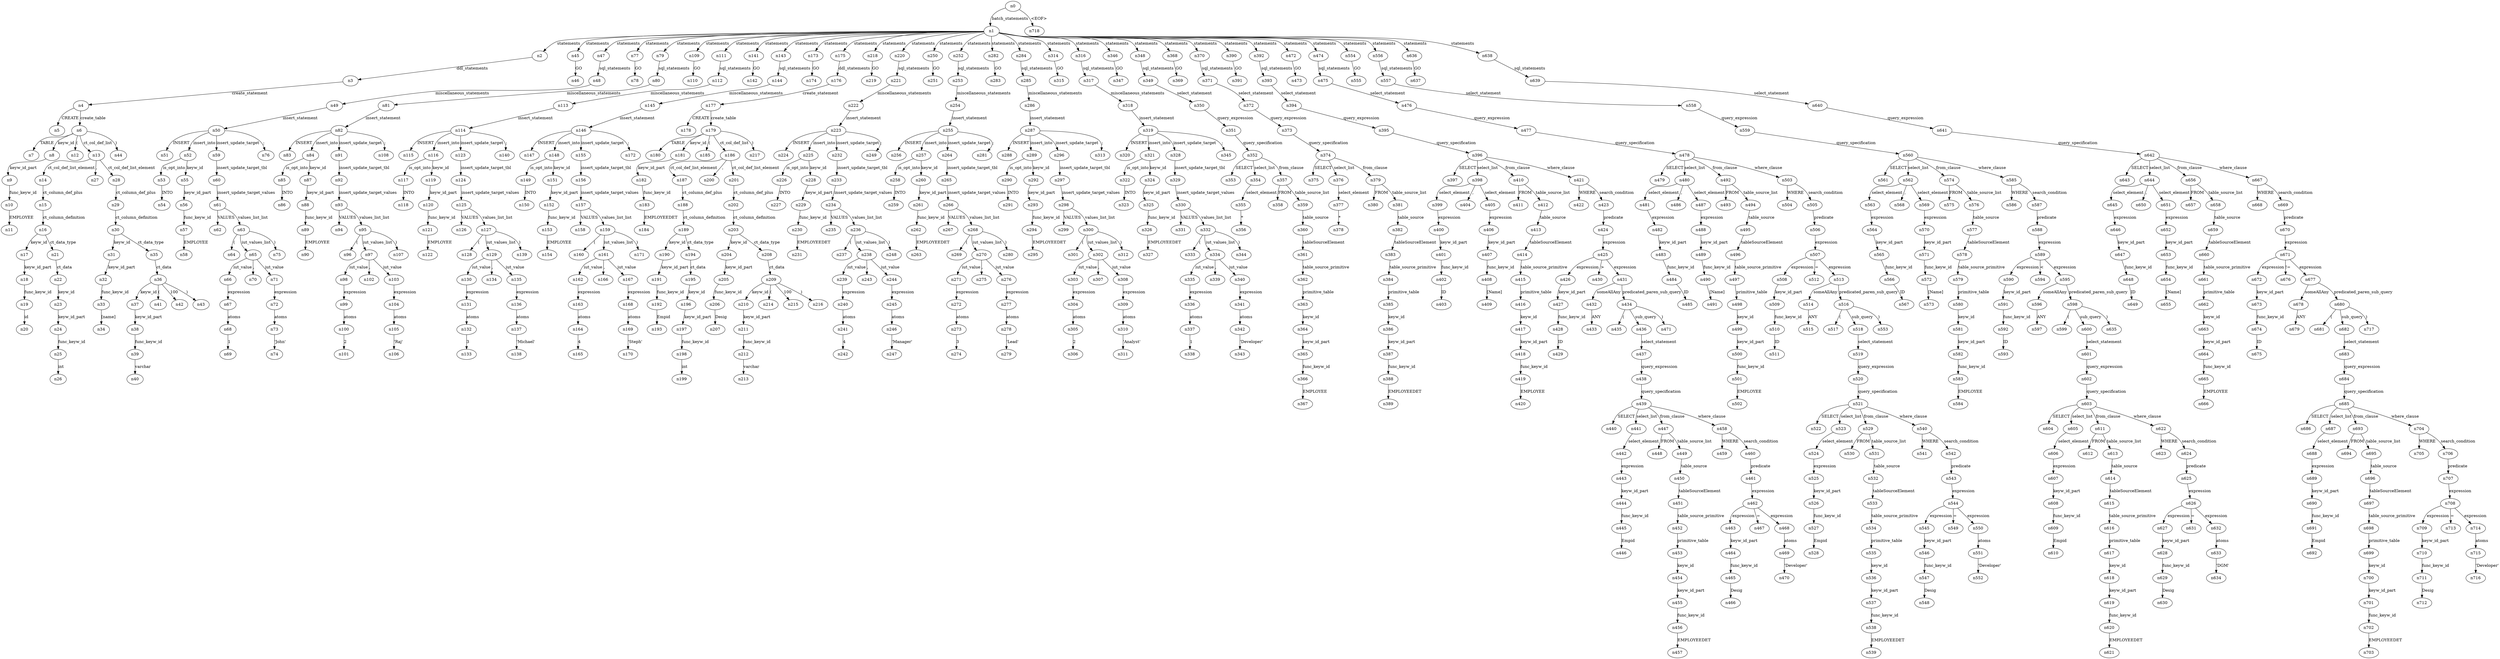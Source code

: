 digraph ParseTree {
  n0 -> n1 [label="batch_statements"];
  n1 -> n2 [label="statements"];
  n2 -> n3 [label="ddl_statements"];
  n3 -> n4 [label="create_statement"];
  n4 -> n5 [label="CREATE"];
  n4 -> n6 [label="create_table"];
  n6 -> n7 [label="TABLE"];
  n6 -> n8 [label="keyw_id"];
  n8 -> n9 [label="keyw_id_part"];
  n9 -> n10 [label="func_keyw_id"];
  n10 -> n11 [label="EMPLOYEE"];
  n6 -> n12 [label="("];
  n6 -> n13 [label="ct_col_def_list"];
  n13 -> n14 [label="ct_col_def_list_element"];
  n14 -> n15 [label="ct_column_def_plus"];
  n15 -> n16 [label="ct_column_definition"];
  n16 -> n17 [label="keyw_id"];
  n17 -> n18 [label="keyw_id_part"];
  n18 -> n19 [label="func_keyw_id"];
  n19 -> n20 [label="id"];
  n16 -> n21 [label="ct_data_type"];
  n21 -> n22 [label="ct_data"];
  n22 -> n23 [label="keyw_id"];
  n23 -> n24 [label="keyw_id_part"];
  n24 -> n25 [label="func_keyw_id"];
  n25 -> n26 [label="int"];
  n13 -> n27 [label=","];
  n13 -> n28 [label="ct_col_def_list_element"];
  n28 -> n29 [label="ct_column_def_plus"];
  n29 -> n30 [label="ct_column_definition"];
  n30 -> n31 [label="keyw_id"];
  n31 -> n32 [label="keyw_id_part"];
  n32 -> n33 [label="func_keyw_id"];
  n33 -> n34 [label="[name]"];
  n30 -> n35 [label="ct_data_type"];
  n35 -> n36 [label="ct_data"];
  n36 -> n37 [label="keyw_id"];
  n37 -> n38 [label="keyw_id_part"];
  n38 -> n39 [label="func_keyw_id"];
  n39 -> n40 [label="varchar"];
  n36 -> n41 [label="("];
  n36 -> n42 [label="100"];
  n36 -> n43 [label=")"];
  n6 -> n44 [label=")"];
  n1 -> n45 [label="statements"];
  n45 -> n46 [label="GO"];
  n1 -> n47 [label="statements"];
  n47 -> n48 [label="sql_statements"];
  n48 -> n49 [label="miscellaneous_statements"];
  n49 -> n50 [label="insert_statement"];
  n50 -> n51 [label="INSERT"];
  n50 -> n52 [label="insert_into"];
  n52 -> n53 [label="is_opt_into"];
  n53 -> n54 [label="INTO"];
  n52 -> n55 [label="keyw_id"];
  n55 -> n56 [label="keyw_id_part"];
  n56 -> n57 [label="func_keyw_id"];
  n57 -> n58 [label="EMPLOYEE"];
  n50 -> n59 [label="insert_update_target"];
  n59 -> n60 [label="insert_update_target_tbl"];
  n60 -> n61 [label="insert_update_target_values"];
  n61 -> n62 [label="VALUES"];
  n61 -> n63 [label="values_list_list"];
  n63 -> n64 [label="("];
  n63 -> n65 [label="iut_values_list"];
  n65 -> n66 [label="iut_value"];
  n66 -> n67 [label="expression"];
  n67 -> n68 [label="atoms"];
  n68 -> n69 [label="1"];
  n65 -> n70 [label=","];
  n65 -> n71 [label="iut_value"];
  n71 -> n72 [label="expression"];
  n72 -> n73 [label="atoms"];
  n73 -> n74 [label="'John'"];
  n63 -> n75 [label=")"];
  n50 -> n76 [label=";"];
  n1 -> n77 [label="statements"];
  n77 -> n78 [label="GO"];
  n1 -> n79 [label="statements"];
  n79 -> n80 [label="sql_statements"];
  n80 -> n81 [label="miscellaneous_statements"];
  n81 -> n82 [label="insert_statement"];
  n82 -> n83 [label="INSERT"];
  n82 -> n84 [label="insert_into"];
  n84 -> n85 [label="is_opt_into"];
  n85 -> n86 [label="INTO"];
  n84 -> n87 [label="keyw_id"];
  n87 -> n88 [label="keyw_id_part"];
  n88 -> n89 [label="func_keyw_id"];
  n89 -> n90 [label="EMPLOYEE"];
  n82 -> n91 [label="insert_update_target"];
  n91 -> n92 [label="insert_update_target_tbl"];
  n92 -> n93 [label="insert_update_target_values"];
  n93 -> n94 [label="VALUES"];
  n93 -> n95 [label="values_list_list"];
  n95 -> n96 [label="("];
  n95 -> n97 [label="iut_values_list"];
  n97 -> n98 [label="iut_value"];
  n98 -> n99 [label="expression"];
  n99 -> n100 [label="atoms"];
  n100 -> n101 [label="2"];
  n97 -> n102 [label=","];
  n97 -> n103 [label="iut_value"];
  n103 -> n104 [label="expression"];
  n104 -> n105 [label="atoms"];
  n105 -> n106 [label="'Raj'"];
  n95 -> n107 [label=")"];
  n82 -> n108 [label=";"];
  n1 -> n109 [label="statements"];
  n109 -> n110 [label="GO"];
  n1 -> n111 [label="statements"];
  n111 -> n112 [label="sql_statements"];
  n112 -> n113 [label="miscellaneous_statements"];
  n113 -> n114 [label="insert_statement"];
  n114 -> n115 [label="INSERT"];
  n114 -> n116 [label="insert_into"];
  n116 -> n117 [label="is_opt_into"];
  n117 -> n118 [label="INTO"];
  n116 -> n119 [label="keyw_id"];
  n119 -> n120 [label="keyw_id_part"];
  n120 -> n121 [label="func_keyw_id"];
  n121 -> n122 [label="EMPLOYEE"];
  n114 -> n123 [label="insert_update_target"];
  n123 -> n124 [label="insert_update_target_tbl"];
  n124 -> n125 [label="insert_update_target_values"];
  n125 -> n126 [label="VALUES"];
  n125 -> n127 [label="values_list_list"];
  n127 -> n128 [label="("];
  n127 -> n129 [label="iut_values_list"];
  n129 -> n130 [label="iut_value"];
  n130 -> n131 [label="expression"];
  n131 -> n132 [label="atoms"];
  n132 -> n133 [label="3"];
  n129 -> n134 [label=","];
  n129 -> n135 [label="iut_value"];
  n135 -> n136 [label="expression"];
  n136 -> n137 [label="atoms"];
  n137 -> n138 [label="'Michael'"];
  n127 -> n139 [label=")"];
  n114 -> n140 [label=";"];
  n1 -> n141 [label="statements"];
  n141 -> n142 [label="GO"];
  n1 -> n143 [label="statements"];
  n143 -> n144 [label="sql_statements"];
  n144 -> n145 [label="miscellaneous_statements"];
  n145 -> n146 [label="insert_statement"];
  n146 -> n147 [label="INSERT"];
  n146 -> n148 [label="insert_into"];
  n148 -> n149 [label="is_opt_into"];
  n149 -> n150 [label="INTO"];
  n148 -> n151 [label="keyw_id"];
  n151 -> n152 [label="keyw_id_part"];
  n152 -> n153 [label="func_keyw_id"];
  n153 -> n154 [label="EMPLOYEE"];
  n146 -> n155 [label="insert_update_target"];
  n155 -> n156 [label="insert_update_target_tbl"];
  n156 -> n157 [label="insert_update_target_values"];
  n157 -> n158 [label="VALUES"];
  n157 -> n159 [label="values_list_list"];
  n159 -> n160 [label="("];
  n159 -> n161 [label="iut_values_list"];
  n161 -> n162 [label="iut_value"];
  n162 -> n163 [label="expression"];
  n163 -> n164 [label="atoms"];
  n164 -> n165 [label="4"];
  n161 -> n166 [label=","];
  n161 -> n167 [label="iut_value"];
  n167 -> n168 [label="expression"];
  n168 -> n169 [label="atoms"];
  n169 -> n170 [label="'Steph'"];
  n159 -> n171 [label=")"];
  n146 -> n172 [label=";"];
  n1 -> n173 [label="statements"];
  n173 -> n174 [label="GO"];
  n1 -> n175 [label="statements"];
  n175 -> n176 [label="ddl_statements"];
  n176 -> n177 [label="create_statement"];
  n177 -> n178 [label="CREATE"];
  n177 -> n179 [label="create_table"];
  n179 -> n180 [label="TABLE"];
  n179 -> n181 [label="keyw_id"];
  n181 -> n182 [label="keyw_id_part"];
  n182 -> n183 [label="func_keyw_id"];
  n183 -> n184 [label="EMPLOYEEDET"];
  n179 -> n185 [label="("];
  n179 -> n186 [label="ct_col_def_list"];
  n186 -> n187 [label="ct_col_def_list_element"];
  n187 -> n188 [label="ct_column_def_plus"];
  n188 -> n189 [label="ct_column_definition"];
  n189 -> n190 [label="keyw_id"];
  n190 -> n191 [label="keyw_id_part"];
  n191 -> n192 [label="func_keyw_id"];
  n192 -> n193 [label="Empid"];
  n189 -> n194 [label="ct_data_type"];
  n194 -> n195 [label="ct_data"];
  n195 -> n196 [label="keyw_id"];
  n196 -> n197 [label="keyw_id_part"];
  n197 -> n198 [label="func_keyw_id"];
  n198 -> n199 [label="int"];
  n186 -> n200 [label=","];
  n186 -> n201 [label="ct_col_def_list_element"];
  n201 -> n202 [label="ct_column_def_plus"];
  n202 -> n203 [label="ct_column_definition"];
  n203 -> n204 [label="keyw_id"];
  n204 -> n205 [label="keyw_id_part"];
  n205 -> n206 [label="func_keyw_id"];
  n206 -> n207 [label="Desig"];
  n203 -> n208 [label="ct_data_type"];
  n208 -> n209 [label="ct_data"];
  n209 -> n210 [label="keyw_id"];
  n210 -> n211 [label="keyw_id_part"];
  n211 -> n212 [label="func_keyw_id"];
  n212 -> n213 [label="varchar"];
  n209 -> n214 [label="("];
  n209 -> n215 [label="100"];
  n209 -> n216 [label=")"];
  n179 -> n217 [label=")"];
  n1 -> n218 [label="statements"];
  n218 -> n219 [label="GO"];
  n1 -> n220 [label="statements"];
  n220 -> n221 [label="sql_statements"];
  n221 -> n222 [label="miscellaneous_statements"];
  n222 -> n223 [label="insert_statement"];
  n223 -> n224 [label="INSERT"];
  n223 -> n225 [label="insert_into"];
  n225 -> n226 [label="is_opt_into"];
  n226 -> n227 [label="INTO"];
  n225 -> n228 [label="keyw_id"];
  n228 -> n229 [label="keyw_id_part"];
  n229 -> n230 [label="func_keyw_id"];
  n230 -> n231 [label="EMPLOYEEDET"];
  n223 -> n232 [label="insert_update_target"];
  n232 -> n233 [label="insert_update_target_tbl"];
  n233 -> n234 [label="insert_update_target_values"];
  n234 -> n235 [label="VALUES"];
  n234 -> n236 [label="values_list_list"];
  n236 -> n237 [label="("];
  n236 -> n238 [label="iut_values_list"];
  n238 -> n239 [label="iut_value"];
  n239 -> n240 [label="expression"];
  n240 -> n241 [label="atoms"];
  n241 -> n242 [label="4"];
  n238 -> n243 [label=","];
  n238 -> n244 [label="iut_value"];
  n244 -> n245 [label="expression"];
  n245 -> n246 [label="atoms"];
  n246 -> n247 [label="'Manager'"];
  n236 -> n248 [label=")"];
  n223 -> n249 [label=";"];
  n1 -> n250 [label="statements"];
  n250 -> n251 [label="GO"];
  n1 -> n252 [label="statements"];
  n252 -> n253 [label="sql_statements"];
  n253 -> n254 [label="miscellaneous_statements"];
  n254 -> n255 [label="insert_statement"];
  n255 -> n256 [label="INSERT"];
  n255 -> n257 [label="insert_into"];
  n257 -> n258 [label="is_opt_into"];
  n258 -> n259 [label="INTO"];
  n257 -> n260 [label="keyw_id"];
  n260 -> n261 [label="keyw_id_part"];
  n261 -> n262 [label="func_keyw_id"];
  n262 -> n263 [label="EMPLOYEEDET"];
  n255 -> n264 [label="insert_update_target"];
  n264 -> n265 [label="insert_update_target_tbl"];
  n265 -> n266 [label="insert_update_target_values"];
  n266 -> n267 [label="VALUES"];
  n266 -> n268 [label="values_list_list"];
  n268 -> n269 [label="("];
  n268 -> n270 [label="iut_values_list"];
  n270 -> n271 [label="iut_value"];
  n271 -> n272 [label="expression"];
  n272 -> n273 [label="atoms"];
  n273 -> n274 [label="3"];
  n270 -> n275 [label=","];
  n270 -> n276 [label="iut_value"];
  n276 -> n277 [label="expression"];
  n277 -> n278 [label="atoms"];
  n278 -> n279 [label="'Lead'"];
  n268 -> n280 [label=")"];
  n255 -> n281 [label=";"];
  n1 -> n282 [label="statements"];
  n282 -> n283 [label="GO"];
  n1 -> n284 [label="statements"];
  n284 -> n285 [label="sql_statements"];
  n285 -> n286 [label="miscellaneous_statements"];
  n286 -> n287 [label="insert_statement"];
  n287 -> n288 [label="INSERT"];
  n287 -> n289 [label="insert_into"];
  n289 -> n290 [label="is_opt_into"];
  n290 -> n291 [label="INTO"];
  n289 -> n292 [label="keyw_id"];
  n292 -> n293 [label="keyw_id_part"];
  n293 -> n294 [label="func_keyw_id"];
  n294 -> n295 [label="EMPLOYEEDET"];
  n287 -> n296 [label="insert_update_target"];
  n296 -> n297 [label="insert_update_target_tbl"];
  n297 -> n298 [label="insert_update_target_values"];
  n298 -> n299 [label="VALUES"];
  n298 -> n300 [label="values_list_list"];
  n300 -> n301 [label="("];
  n300 -> n302 [label="iut_values_list"];
  n302 -> n303 [label="iut_value"];
  n303 -> n304 [label="expression"];
  n304 -> n305 [label="atoms"];
  n305 -> n306 [label="2"];
  n302 -> n307 [label=","];
  n302 -> n308 [label="iut_value"];
  n308 -> n309 [label="expression"];
  n309 -> n310 [label="atoms"];
  n310 -> n311 [label="'Analyst'"];
  n300 -> n312 [label=")"];
  n287 -> n313 [label=";"];
  n1 -> n314 [label="statements"];
  n314 -> n315 [label="GO"];
  n1 -> n316 [label="statements"];
  n316 -> n317 [label="sql_statements"];
  n317 -> n318 [label="miscellaneous_statements"];
  n318 -> n319 [label="insert_statement"];
  n319 -> n320 [label="INSERT"];
  n319 -> n321 [label="insert_into"];
  n321 -> n322 [label="is_opt_into"];
  n322 -> n323 [label="INTO"];
  n321 -> n324 [label="keyw_id"];
  n324 -> n325 [label="keyw_id_part"];
  n325 -> n326 [label="func_keyw_id"];
  n326 -> n327 [label="EMPLOYEEDET"];
  n319 -> n328 [label="insert_update_target"];
  n328 -> n329 [label="insert_update_target_tbl"];
  n329 -> n330 [label="insert_update_target_values"];
  n330 -> n331 [label="VALUES"];
  n330 -> n332 [label="values_list_list"];
  n332 -> n333 [label="("];
  n332 -> n334 [label="iut_values_list"];
  n334 -> n335 [label="iut_value"];
  n335 -> n336 [label="expression"];
  n336 -> n337 [label="atoms"];
  n337 -> n338 [label="1"];
  n334 -> n339 [label=","];
  n334 -> n340 [label="iut_value"];
  n340 -> n341 [label="expression"];
  n341 -> n342 [label="atoms"];
  n342 -> n343 [label="'Developer'"];
  n332 -> n344 [label=")"];
  n319 -> n345 [label=";"];
  n1 -> n346 [label="statements"];
  n346 -> n347 [label="GO"];
  n1 -> n348 [label="statements"];
  n348 -> n349 [label="sql_statements"];
  n349 -> n350 [label="select_statement"];
  n350 -> n351 [label="query_expression"];
  n351 -> n352 [label="query_specification"];
  n352 -> n353 [label="SELECT"];
  n352 -> n354 [label="select_list"];
  n354 -> n355 [label="select_element"];
  n355 -> n356 [label="*"];
  n352 -> n357 [label="from_clause"];
  n357 -> n358 [label="FROM"];
  n357 -> n359 [label="table_source_list"];
  n359 -> n360 [label="table_source"];
  n360 -> n361 [label="tableSourceElement"];
  n361 -> n362 [label="table_source_primitive"];
  n362 -> n363 [label="primitive_table"];
  n363 -> n364 [label="keyw_id"];
  n364 -> n365 [label="keyw_id_part"];
  n365 -> n366 [label="func_keyw_id"];
  n366 -> n367 [label="EMPLOYEE"];
  n1 -> n368 [label="statements"];
  n368 -> n369 [label="GO"];
  n1 -> n370 [label="statements"];
  n370 -> n371 [label="sql_statements"];
  n371 -> n372 [label="select_statement"];
  n372 -> n373 [label="query_expression"];
  n373 -> n374 [label="query_specification"];
  n374 -> n375 [label="SELECT"];
  n374 -> n376 [label="select_list"];
  n376 -> n377 [label="select_element"];
  n377 -> n378 [label="*"];
  n374 -> n379 [label="from_clause"];
  n379 -> n380 [label="FROM"];
  n379 -> n381 [label="table_source_list"];
  n381 -> n382 [label="table_source"];
  n382 -> n383 [label="tableSourceElement"];
  n383 -> n384 [label="table_source_primitive"];
  n384 -> n385 [label="primitive_table"];
  n385 -> n386 [label="keyw_id"];
  n386 -> n387 [label="keyw_id_part"];
  n387 -> n388 [label="func_keyw_id"];
  n388 -> n389 [label="EMPLOYEEDET"];
  n1 -> n390 [label="statements"];
  n390 -> n391 [label="GO"];
  n1 -> n392 [label="statements"];
  n392 -> n393 [label="sql_statements"];
  n393 -> n394 [label="select_statement"];
  n394 -> n395 [label="query_expression"];
  n395 -> n396 [label="query_specification"];
  n396 -> n397 [label="SELECT"];
  n396 -> n398 [label="select_list"];
  n398 -> n399 [label="select_element"];
  n399 -> n400 [label="expression"];
  n400 -> n401 [label="keyw_id_part"];
  n401 -> n402 [label="func_keyw_id"];
  n402 -> n403 [label="ID"];
  n398 -> n404 [label=","];
  n398 -> n405 [label="select_element"];
  n405 -> n406 [label="expression"];
  n406 -> n407 [label="keyw_id_part"];
  n407 -> n408 [label="func_keyw_id"];
  n408 -> n409 [label="[Name]"];
  n396 -> n410 [label="from_clause"];
  n410 -> n411 [label="FROM"];
  n410 -> n412 [label="table_source_list"];
  n412 -> n413 [label="table_source"];
  n413 -> n414 [label="tableSourceElement"];
  n414 -> n415 [label="table_source_primitive"];
  n415 -> n416 [label="primitive_table"];
  n416 -> n417 [label="keyw_id"];
  n417 -> n418 [label="keyw_id_part"];
  n418 -> n419 [label="func_keyw_id"];
  n419 -> n420 [label="EMPLOYEE"];
  n396 -> n421 [label="where_clause"];
  n421 -> n422 [label="WHERE"];
  n421 -> n423 [label="search_condition"];
  n423 -> n424 [label="predicate"];
  n424 -> n425 [label="expression"];
  n425 -> n426 [label="expression"];
  n426 -> n427 [label="keyw_id_part"];
  n427 -> n428 [label="func_keyw_id"];
  n428 -> n429 [label="ID"];
  n425 -> n430 [label=">"];
  n425 -> n431 [label="expression"];
  n431 -> n432 [label="someAllAny"];
  n432 -> n433 [label="ANY"];
  n431 -> n434 [label="predicated_paren_sub_query"];
  n434 -> n435 [label="("];
  n434 -> n436 [label="sub_query"];
  n436 -> n437 [label="select_statement"];
  n437 -> n438 [label="query_expression"];
  n438 -> n439 [label="query_specification"];
  n439 -> n440 [label="SELECT"];
  n439 -> n441 [label="select_list"];
  n441 -> n442 [label="select_element"];
  n442 -> n443 [label="expression"];
  n443 -> n444 [label="keyw_id_part"];
  n444 -> n445 [label="func_keyw_id"];
  n445 -> n446 [label="Empid"];
  n439 -> n447 [label="from_clause"];
  n447 -> n448 [label="FROM"];
  n447 -> n449 [label="table_source_list"];
  n449 -> n450 [label="table_source"];
  n450 -> n451 [label="tableSourceElement"];
  n451 -> n452 [label="table_source_primitive"];
  n452 -> n453 [label="primitive_table"];
  n453 -> n454 [label="keyw_id"];
  n454 -> n455 [label="keyw_id_part"];
  n455 -> n456 [label="func_keyw_id"];
  n456 -> n457 [label="EMPLOYEEDET"];
  n439 -> n458 [label="where_clause"];
  n458 -> n459 [label="WHERE"];
  n458 -> n460 [label="search_condition"];
  n460 -> n461 [label="predicate"];
  n461 -> n462 [label="expression"];
  n462 -> n463 [label="expression"];
  n463 -> n464 [label="keyw_id_part"];
  n464 -> n465 [label="func_keyw_id"];
  n465 -> n466 [label="Desig"];
  n462 -> n467 [label="="];
  n462 -> n468 [label="expression"];
  n468 -> n469 [label="atoms"];
  n469 -> n470 [label="'Developer'"];
  n434 -> n471 [label=")"];
  n1 -> n472 [label="statements"];
  n472 -> n473 [label="GO"];
  n1 -> n474 [label="statements"];
  n474 -> n475 [label="sql_statements"];
  n475 -> n476 [label="select_statement"];
  n476 -> n477 [label="query_expression"];
  n477 -> n478 [label="query_specification"];
  n478 -> n479 [label="SELECT"];
  n478 -> n480 [label="select_list"];
  n480 -> n481 [label="select_element"];
  n481 -> n482 [label="expression"];
  n482 -> n483 [label="keyw_id_part"];
  n483 -> n484 [label="func_keyw_id"];
  n484 -> n485 [label="ID"];
  n480 -> n486 [label=","];
  n480 -> n487 [label="select_element"];
  n487 -> n488 [label="expression"];
  n488 -> n489 [label="keyw_id_part"];
  n489 -> n490 [label="func_keyw_id"];
  n490 -> n491 [label="[Name]"];
  n478 -> n492 [label="from_clause"];
  n492 -> n493 [label="FROM"];
  n492 -> n494 [label="table_source_list"];
  n494 -> n495 [label="table_source"];
  n495 -> n496 [label="tableSourceElement"];
  n496 -> n497 [label="table_source_primitive"];
  n497 -> n498 [label="primitive_table"];
  n498 -> n499 [label="keyw_id"];
  n499 -> n500 [label="keyw_id_part"];
  n500 -> n501 [label="func_keyw_id"];
  n501 -> n502 [label="EMPLOYEE"];
  n478 -> n503 [label="where_clause"];
  n503 -> n504 [label="WHERE"];
  n503 -> n505 [label="search_condition"];
  n505 -> n506 [label="predicate"];
  n506 -> n507 [label="expression"];
  n507 -> n508 [label="expression"];
  n508 -> n509 [label="keyw_id_part"];
  n509 -> n510 [label="func_keyw_id"];
  n510 -> n511 [label="ID"];
  n507 -> n512 [label="="];
  n507 -> n513 [label="expression"];
  n513 -> n514 [label="someAllAny"];
  n514 -> n515 [label="ANY"];
  n513 -> n516 [label="predicated_paren_sub_query"];
  n516 -> n517 [label="("];
  n516 -> n518 [label="sub_query"];
  n518 -> n519 [label="select_statement"];
  n519 -> n520 [label="query_expression"];
  n520 -> n521 [label="query_specification"];
  n521 -> n522 [label="SELECT"];
  n521 -> n523 [label="select_list"];
  n523 -> n524 [label="select_element"];
  n524 -> n525 [label="expression"];
  n525 -> n526 [label="keyw_id_part"];
  n526 -> n527 [label="func_keyw_id"];
  n527 -> n528 [label="Empid"];
  n521 -> n529 [label="from_clause"];
  n529 -> n530 [label="FROM"];
  n529 -> n531 [label="table_source_list"];
  n531 -> n532 [label="table_source"];
  n532 -> n533 [label="tableSourceElement"];
  n533 -> n534 [label="table_source_primitive"];
  n534 -> n535 [label="primitive_table"];
  n535 -> n536 [label="keyw_id"];
  n536 -> n537 [label="keyw_id_part"];
  n537 -> n538 [label="func_keyw_id"];
  n538 -> n539 [label="EMPLOYEEDET"];
  n521 -> n540 [label="where_clause"];
  n540 -> n541 [label="WHERE"];
  n540 -> n542 [label="search_condition"];
  n542 -> n543 [label="predicate"];
  n543 -> n544 [label="expression"];
  n544 -> n545 [label="expression"];
  n545 -> n546 [label="keyw_id_part"];
  n546 -> n547 [label="func_keyw_id"];
  n547 -> n548 [label="Desig"];
  n544 -> n549 [label="="];
  n544 -> n550 [label="expression"];
  n550 -> n551 [label="atoms"];
  n551 -> n552 [label="'Developer'"];
  n516 -> n553 [label=")"];
  n1 -> n554 [label="statements"];
  n554 -> n555 [label="GO"];
  n1 -> n556 [label="statements"];
  n556 -> n557 [label="sql_statements"];
  n557 -> n558 [label="select_statement"];
  n558 -> n559 [label="query_expression"];
  n559 -> n560 [label="query_specification"];
  n560 -> n561 [label="SELECT"];
  n560 -> n562 [label="select_list"];
  n562 -> n563 [label="select_element"];
  n563 -> n564 [label="expression"];
  n564 -> n565 [label="keyw_id_part"];
  n565 -> n566 [label="func_keyw_id"];
  n566 -> n567 [label="ID"];
  n562 -> n568 [label=","];
  n562 -> n569 [label="select_element"];
  n569 -> n570 [label="expression"];
  n570 -> n571 [label="keyw_id_part"];
  n571 -> n572 [label="func_keyw_id"];
  n572 -> n573 [label="[Name]"];
  n560 -> n574 [label="from_clause"];
  n574 -> n575 [label="FROM"];
  n574 -> n576 [label="table_source_list"];
  n576 -> n577 [label="table_source"];
  n577 -> n578 [label="tableSourceElement"];
  n578 -> n579 [label="table_source_primitive"];
  n579 -> n580 [label="primitive_table"];
  n580 -> n581 [label="keyw_id"];
  n581 -> n582 [label="keyw_id_part"];
  n582 -> n583 [label="func_keyw_id"];
  n583 -> n584 [label="EMPLOYEE"];
  n560 -> n585 [label="where_clause"];
  n585 -> n586 [label="WHERE"];
  n585 -> n587 [label="search_condition"];
  n587 -> n588 [label="predicate"];
  n588 -> n589 [label="expression"];
  n589 -> n590 [label="expression"];
  n590 -> n591 [label="keyw_id_part"];
  n591 -> n592 [label="func_keyw_id"];
  n592 -> n593 [label="ID"];
  n589 -> n594 [label="<"];
  n589 -> n595 [label="expression"];
  n595 -> n596 [label="someAllAny"];
  n596 -> n597 [label="ANY"];
  n595 -> n598 [label="predicated_paren_sub_query"];
  n598 -> n599 [label="("];
  n598 -> n600 [label="sub_query"];
  n600 -> n601 [label="select_statement"];
  n601 -> n602 [label="query_expression"];
  n602 -> n603 [label="query_specification"];
  n603 -> n604 [label="SELECT"];
  n603 -> n605 [label="select_list"];
  n605 -> n606 [label="select_element"];
  n606 -> n607 [label="expression"];
  n607 -> n608 [label="keyw_id_part"];
  n608 -> n609 [label="func_keyw_id"];
  n609 -> n610 [label="Empid"];
  n603 -> n611 [label="from_clause"];
  n611 -> n612 [label="FROM"];
  n611 -> n613 [label="table_source_list"];
  n613 -> n614 [label="table_source"];
  n614 -> n615 [label="tableSourceElement"];
  n615 -> n616 [label="table_source_primitive"];
  n616 -> n617 [label="primitive_table"];
  n617 -> n618 [label="keyw_id"];
  n618 -> n619 [label="keyw_id_part"];
  n619 -> n620 [label="func_keyw_id"];
  n620 -> n621 [label="EMPLOYEEDET"];
  n603 -> n622 [label="where_clause"];
  n622 -> n623 [label="WHERE"];
  n622 -> n624 [label="search_condition"];
  n624 -> n625 [label="predicate"];
  n625 -> n626 [label="expression"];
  n626 -> n627 [label="expression"];
  n627 -> n628 [label="keyw_id_part"];
  n628 -> n629 [label="func_keyw_id"];
  n629 -> n630 [label="Desig"];
  n626 -> n631 [label="="];
  n626 -> n632 [label="expression"];
  n632 -> n633 [label="atoms"];
  n633 -> n634 [label="'DGM'"];
  n598 -> n635 [label=")"];
  n1 -> n636 [label="statements"];
  n636 -> n637 [label="GO"];
  n1 -> n638 [label="statements"];
  n638 -> n639 [label="sql_statements"];
  n639 -> n640 [label="select_statement"];
  n640 -> n641 [label="query_expression"];
  n641 -> n642 [label="query_specification"];
  n642 -> n643 [label="SELECT"];
  n642 -> n644 [label="select_list"];
  n644 -> n645 [label="select_element"];
  n645 -> n646 [label="expression"];
  n646 -> n647 [label="keyw_id_part"];
  n647 -> n648 [label="func_keyw_id"];
  n648 -> n649 [label="ID"];
  n644 -> n650 [label=","];
  n644 -> n651 [label="select_element"];
  n651 -> n652 [label="expression"];
  n652 -> n653 [label="keyw_id_part"];
  n653 -> n654 [label="func_keyw_id"];
  n654 -> n655 [label="[Name]"];
  n642 -> n656 [label="from_clause"];
  n656 -> n657 [label="FROM"];
  n656 -> n658 [label="table_source_list"];
  n658 -> n659 [label="table_source"];
  n659 -> n660 [label="tableSourceElement"];
  n660 -> n661 [label="table_source_primitive"];
  n661 -> n662 [label="primitive_table"];
  n662 -> n663 [label="keyw_id"];
  n663 -> n664 [label="keyw_id_part"];
  n664 -> n665 [label="func_keyw_id"];
  n665 -> n666 [label="EMPLOYEE"];
  n642 -> n667 [label="where_clause"];
  n667 -> n668 [label="WHERE"];
  n667 -> n669 [label="search_condition"];
  n669 -> n670 [label="predicate"];
  n670 -> n671 [label="expression"];
  n671 -> n672 [label="expression"];
  n672 -> n673 [label="keyw_id_part"];
  n673 -> n674 [label="func_keyw_id"];
  n674 -> n675 [label="ID"];
  n671 -> n676 [label="!="];
  n671 -> n677 [label="expression"];
  n677 -> n678 [label="someAllAny"];
  n678 -> n679 [label="ANY"];
  n677 -> n680 [label="predicated_paren_sub_query"];
  n680 -> n681 [label="("];
  n680 -> n682 [label="sub_query"];
  n682 -> n683 [label="select_statement"];
  n683 -> n684 [label="query_expression"];
  n684 -> n685 [label="query_specification"];
  n685 -> n686 [label="SELECT"];
  n685 -> n687 [label="select_list"];
  n687 -> n688 [label="select_element"];
  n688 -> n689 [label="expression"];
  n689 -> n690 [label="keyw_id_part"];
  n690 -> n691 [label="func_keyw_id"];
  n691 -> n692 [label="Empid"];
  n685 -> n693 [label="from_clause"];
  n693 -> n694 [label="FROM"];
  n693 -> n695 [label="table_source_list"];
  n695 -> n696 [label="table_source"];
  n696 -> n697 [label="tableSourceElement"];
  n697 -> n698 [label="table_source_primitive"];
  n698 -> n699 [label="primitive_table"];
  n699 -> n700 [label="keyw_id"];
  n700 -> n701 [label="keyw_id_part"];
  n701 -> n702 [label="func_keyw_id"];
  n702 -> n703 [label="EMPLOYEEDET"];
  n685 -> n704 [label="where_clause"];
  n704 -> n705 [label="WHERE"];
  n704 -> n706 [label="search_condition"];
  n706 -> n707 [label="predicate"];
  n707 -> n708 [label="expression"];
  n708 -> n709 [label="expression"];
  n709 -> n710 [label="keyw_id_part"];
  n710 -> n711 [label="func_keyw_id"];
  n711 -> n712 [label="Desig"];
  n708 -> n713 [label="="];
  n708 -> n714 [label="expression"];
  n714 -> n715 [label="atoms"];
  n715 -> n716 [label="'Developer'"];
  n680 -> n717 [label=")"];
  n0 -> n718 [label="<EOF>"];
}